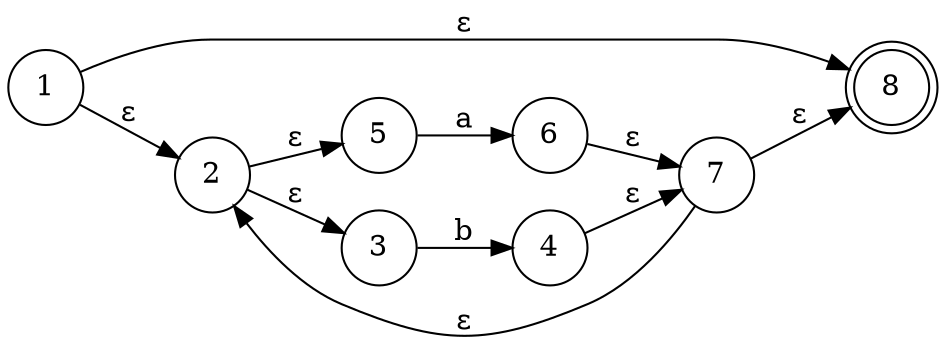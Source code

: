 digraph finite_state_machine {
	rankdir=LR size="8,5"
	node [shape=doublecircle]
	8
	node [shape=circle]
	1 -> 2 [label="ε"]
	1 -> 8 [label="ε"]
	2 -> 5 [label="ε"]
	2 -> 3 [label="ε"]
	3 -> 4 [label=b]
	4 -> 7 [label="ε"]
	5 -> 6 [label=a]
	6 -> 7 [label="ε"]
	7 -> 2 [label="ε"]
	7 -> 8 [label="ε"]
}
